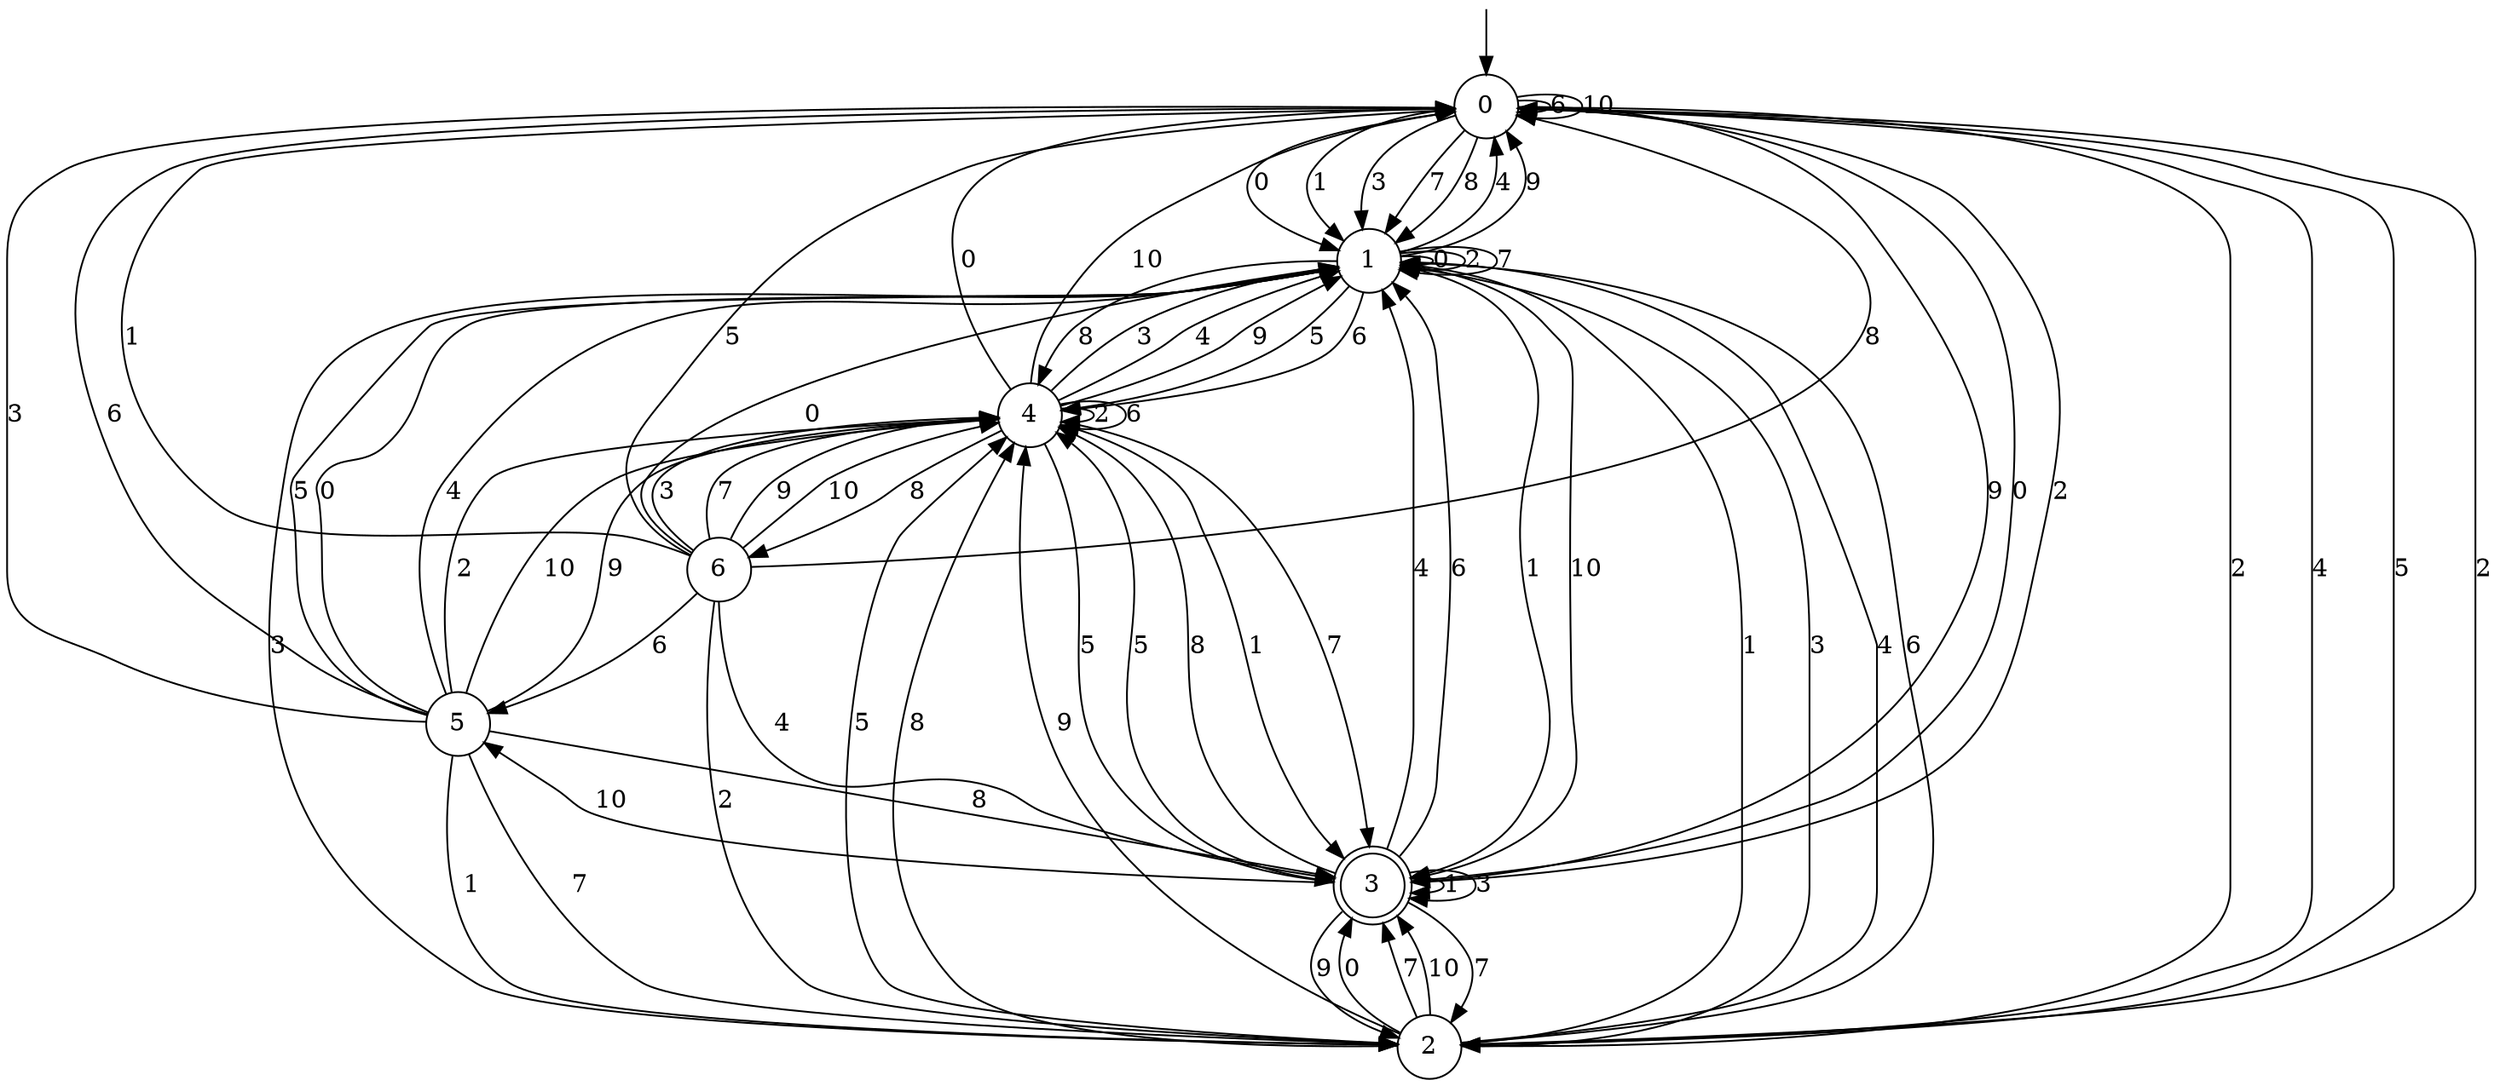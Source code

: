 digraph g {

	s0 [shape="circle" label="0"];
	s1 [shape="circle" label="1"];
	s2 [shape="circle" label="2"];
	s3 [shape="doublecircle" label="3"];
	s4 [shape="circle" label="4"];
	s5 [shape="circle" label="5"];
	s6 [shape="circle" label="6"];
	s0 -> s1 [label="0"];
	s0 -> s1 [label="1"];
	s0 -> s2 [label="2"];
	s0 -> s1 [label="3"];
	s0 -> s2 [label="4"];
	s0 -> s2 [label="5"];
	s0 -> s0 [label="6"];
	s0 -> s1 [label="7"];
	s0 -> s1 [label="8"];
	s0 -> s3 [label="9"];
	s0 -> s0 [label="10"];
	s1 -> s1 [label="0"];
	s1 -> s3 [label="1"];
	s1 -> s1 [label="2"];
	s1 -> s2 [label="3"];
	s1 -> s0 [label="4"];
	s1 -> s4 [label="5"];
	s1 -> s4 [label="6"];
	s1 -> s1 [label="7"];
	s1 -> s4 [label="8"];
	s1 -> s0 [label="9"];
	s1 -> s3 [label="10"];
	s2 -> s3 [label="0"];
	s2 -> s1 [label="1"];
	s2 -> s0 [label="2"];
	s2 -> s1 [label="3"];
	s2 -> s1 [label="4"];
	s2 -> s4 [label="5"];
	s2 -> s1 [label="6"];
	s2 -> s3 [label="7"];
	s2 -> s4 [label="8"];
	s2 -> s4 [label="9"];
	s2 -> s3 [label="10"];
	s3 -> s0 [label="0"];
	s3 -> s3 [label="1"];
	s3 -> s0 [label="2"];
	s3 -> s3 [label="3"];
	s3 -> s1 [label="4"];
	s3 -> s4 [label="5"];
	s3 -> s1 [label="6"];
	s3 -> s2 [label="7"];
	s3 -> s4 [label="8"];
	s3 -> s2 [label="9"];
	s3 -> s5 [label="10"];
	s4 -> s0 [label="0"];
	s4 -> s3 [label="1"];
	s4 -> s4 [label="2"];
	s4 -> s1 [label="3"];
	s4 -> s1 [label="4"];
	s4 -> s3 [label="5"];
	s4 -> s4 [label="6"];
	s4 -> s3 [label="7"];
	s4 -> s6 [label="8"];
	s4 -> s1 [label="9"];
	s4 -> s0 [label="10"];
	s5 -> s1 [label="0"];
	s5 -> s2 [label="1"];
	s5 -> s4 [label="2"];
	s5 -> s0 [label="3"];
	s5 -> s1 [label="4"];
	s5 -> s1 [label="5"];
	s5 -> s0 [label="6"];
	s5 -> s2 [label="7"];
	s5 -> s3 [label="8"];
	s5 -> s4 [label="9"];
	s5 -> s4 [label="10"];
	s6 -> s1 [label="0"];
	s6 -> s0 [label="1"];
	s6 -> s2 [label="2"];
	s6 -> s4 [label="3"];
	s6 -> s3 [label="4"];
	s6 -> s0 [label="5"];
	s6 -> s5 [label="6"];
	s6 -> s4 [label="7"];
	s6 -> s0 [label="8"];
	s6 -> s4 [label="9"];
	s6 -> s4 [label="10"];

__start0 [label="" shape="none" width="0" height="0"];
__start0 -> s0;

}
